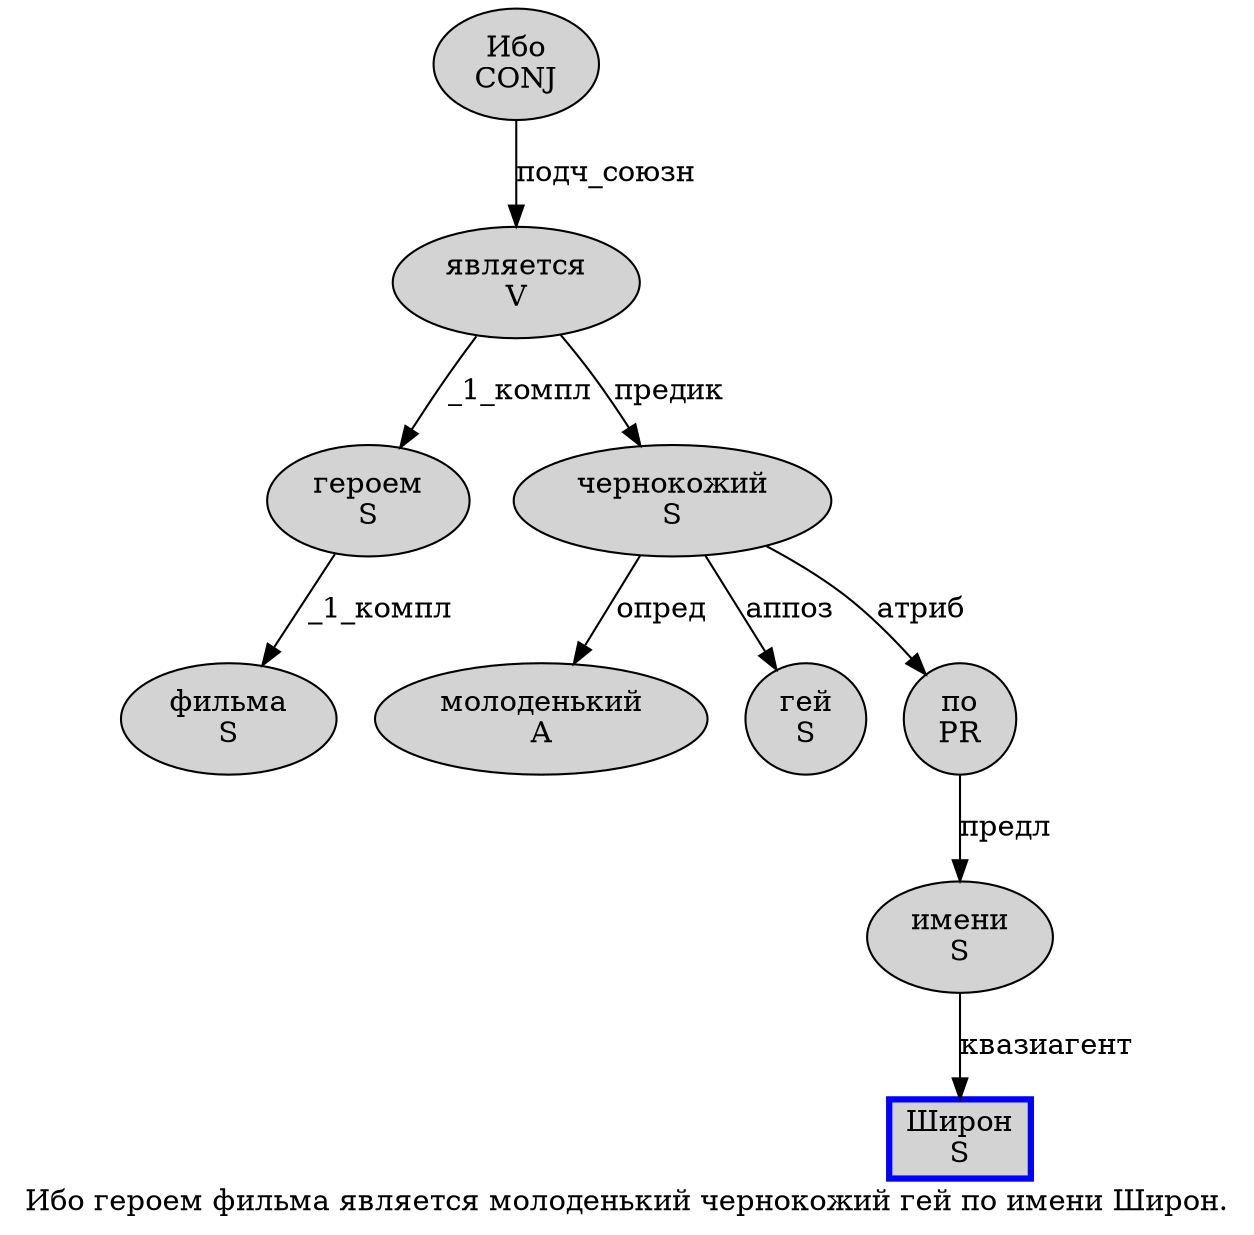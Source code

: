 digraph SENTENCE_4072 {
	graph [label="Ибо героем фильма является молоденький чернокожий гей по имени Широн."]
	node [style=filled]
		0 [label="Ибо
CONJ" color="" fillcolor=lightgray penwidth=1 shape=ellipse]
		1 [label="героем
S" color="" fillcolor=lightgray penwidth=1 shape=ellipse]
		2 [label="фильма
S" color="" fillcolor=lightgray penwidth=1 shape=ellipse]
		3 [label="является
V" color="" fillcolor=lightgray penwidth=1 shape=ellipse]
		4 [label="молоденький
A" color="" fillcolor=lightgray penwidth=1 shape=ellipse]
		5 [label="чернокожий
S" color="" fillcolor=lightgray penwidth=1 shape=ellipse]
		6 [label="гей
S" color="" fillcolor=lightgray penwidth=1 shape=ellipse]
		7 [label="по
PR" color="" fillcolor=lightgray penwidth=1 shape=ellipse]
		8 [label="имени
S" color="" fillcolor=lightgray penwidth=1 shape=ellipse]
		9 [label="Широн
S" color=blue fillcolor=lightgray penwidth=3 shape=box]
			8 -> 9 [label="квазиагент"]
			5 -> 4 [label="опред"]
			5 -> 6 [label="аппоз"]
			5 -> 7 [label="атриб"]
			1 -> 2 [label="_1_компл"]
			0 -> 3 [label="подч_союзн"]
			3 -> 1 [label="_1_компл"]
			3 -> 5 [label="предик"]
			7 -> 8 [label="предл"]
}